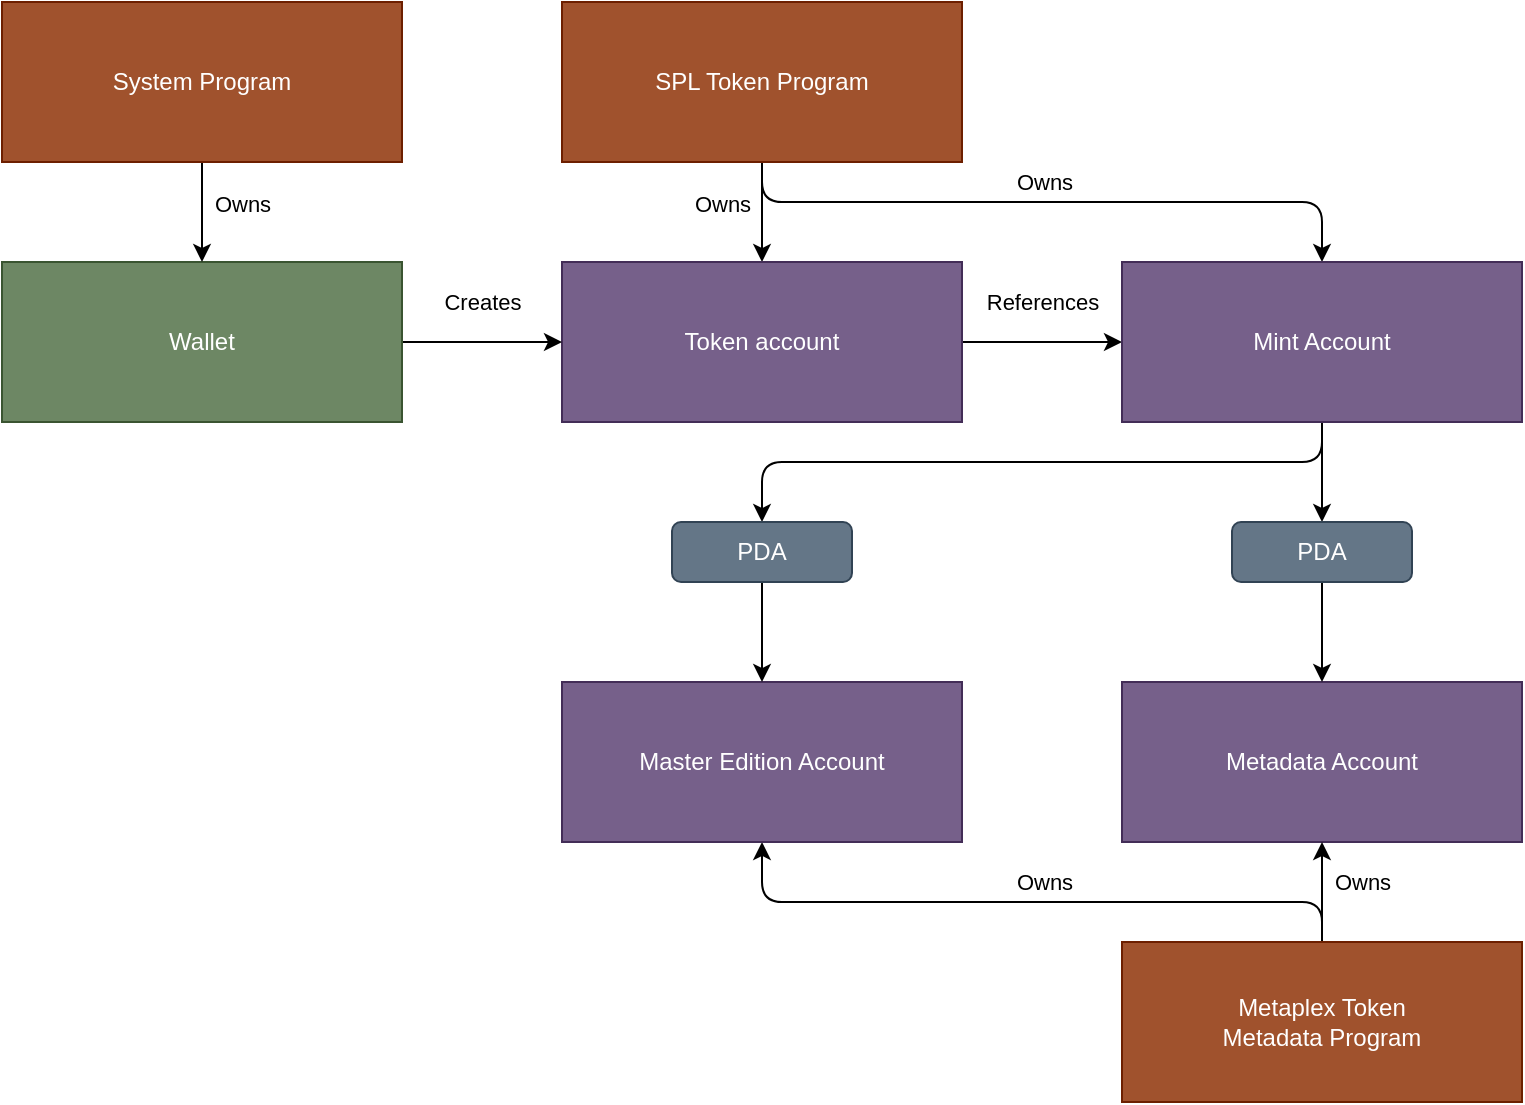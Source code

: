 <mxfile>
    <diagram id="mQmj1WX1ORdK5rH_wWy5" name="Page-1">
        <mxGraphModel dx="710" dy="606" grid="1" gridSize="10" guides="1" tooltips="1" connect="1" arrows="1" fold="1" page="1" pageScale="1" pageWidth="850" pageHeight="1100" math="0" shadow="0">
            <root>
                <mxCell id="0"/>
                <mxCell id="1" parent="0"/>
                <mxCell id="12" style="edgeStyle=none;html=1;entryX=0.5;entryY=0;entryDx=0;entryDy=0;" edge="1" parent="1" source="2" target="4">
                    <mxGeometry relative="1" as="geometry"/>
                </mxCell>
                <mxCell id="13" value="Owns" style="edgeLabel;html=1;align=center;verticalAlign=middle;resizable=0;points=[];" vertex="1" connectable="0" parent="12">
                    <mxGeometry x="-0.305" relative="1" as="geometry">
                        <mxPoint x="-20" y="3" as="offset"/>
                    </mxGeometry>
                </mxCell>
                <mxCell id="18" style="edgeStyle=orthogonalEdgeStyle;html=1;entryX=0.5;entryY=0;entryDx=0;entryDy=0;" edge="1" parent="1" source="2" target="6">
                    <mxGeometry relative="1" as="geometry">
                        <Array as="points">
                            <mxPoint x="440" y="230"/>
                            <mxPoint x="720" y="230"/>
                        </Array>
                    </mxGeometry>
                </mxCell>
                <mxCell id="19" value="Owns" style="edgeLabel;html=1;align=center;verticalAlign=middle;resizable=0;points=[];" vertex="1" connectable="0" parent="18">
                    <mxGeometry x="0.215" relative="1" as="geometry">
                        <mxPoint x="-40" y="-10" as="offset"/>
                    </mxGeometry>
                </mxCell>
                <mxCell id="2" value="SPL Token Program" style="rounded=0;whiteSpace=wrap;html=1;fillColor=#a0522d;fontColor=#ffffff;strokeColor=#6D1F00;" vertex="1" parent="1">
                    <mxGeometry x="340" y="130" width="200" height="80" as="geometry"/>
                </mxCell>
                <mxCell id="26" style="edgeStyle=orthogonalEdgeStyle;html=1;entryX=0;entryY=0.5;entryDx=0;entryDy=0;" edge="1" parent="1" source="4" target="6">
                    <mxGeometry relative="1" as="geometry"/>
                </mxCell>
                <mxCell id="27" value="References" style="edgeLabel;html=1;align=center;verticalAlign=middle;resizable=0;points=[];" vertex="1" connectable="0" parent="26">
                    <mxGeometry x="-0.262" relative="1" as="geometry">
                        <mxPoint x="10" y="-20" as="offset"/>
                    </mxGeometry>
                </mxCell>
                <mxCell id="4" value="Token account" style="rounded=0;whiteSpace=wrap;html=1;fillColor=#76608a;fontColor=#ffffff;strokeColor=#432D57;" vertex="1" parent="1">
                    <mxGeometry x="340" y="260" width="200" height="80" as="geometry"/>
                </mxCell>
                <mxCell id="14" style="edgeStyle=none;html=1;entryX=0;entryY=0.5;entryDx=0;entryDy=0;" edge="1" parent="1" source="5" target="4">
                    <mxGeometry relative="1" as="geometry"/>
                </mxCell>
                <mxCell id="15" value="Creates" style="edgeLabel;html=1;align=center;verticalAlign=middle;resizable=0;points=[];" vertex="1" connectable="0" parent="14">
                    <mxGeometry x="-0.3" relative="1" as="geometry">
                        <mxPoint x="12" y="-20" as="offset"/>
                    </mxGeometry>
                </mxCell>
                <mxCell id="5" value="Wallet" style="rounded=0;whiteSpace=wrap;html=1;fillColor=#6d8764;fontColor=#ffffff;strokeColor=#3A5431;" vertex="1" parent="1">
                    <mxGeometry x="60" y="260" width="200" height="80" as="geometry"/>
                </mxCell>
                <mxCell id="21" style="edgeStyle=orthogonalEdgeStyle;html=1;entryX=0.5;entryY=0;entryDx=0;entryDy=0;" edge="1" parent="1" source="6" target="20">
                    <mxGeometry relative="1" as="geometry"/>
                </mxCell>
                <mxCell id="32" style="edgeStyle=orthogonalEdgeStyle;html=1;entryX=0.5;entryY=0;entryDx=0;entryDy=0;" edge="1" parent="1" source="6" target="31">
                    <mxGeometry relative="1" as="geometry">
                        <Array as="points">
                            <mxPoint x="720" y="360"/>
                            <mxPoint x="440" y="360"/>
                        </Array>
                    </mxGeometry>
                </mxCell>
                <mxCell id="6" value="Mint Account" style="rounded=0;whiteSpace=wrap;html=1;fillColor=#76608a;fontColor=#ffffff;strokeColor=#432D57;" vertex="1" parent="1">
                    <mxGeometry x="620" y="260" width="200" height="80" as="geometry"/>
                </mxCell>
                <mxCell id="7" value="Metadata Account" style="rounded=0;whiteSpace=wrap;html=1;fillColor=#76608a;fontColor=#ffffff;strokeColor=#432D57;" vertex="1" parent="1">
                    <mxGeometry x="620" y="470" width="200" height="80" as="geometry"/>
                </mxCell>
                <mxCell id="24" style="edgeStyle=orthogonalEdgeStyle;html=1;entryX=0.5;entryY=1;entryDx=0;entryDy=0;" edge="1" parent="1" source="8" target="7">
                    <mxGeometry relative="1" as="geometry"/>
                </mxCell>
                <mxCell id="25" value="Owns" style="edgeLabel;html=1;align=center;verticalAlign=middle;resizable=0;points=[];" vertex="1" connectable="0" parent="24">
                    <mxGeometry x="-0.232" y="1" relative="1" as="geometry">
                        <mxPoint x="21" y="-11" as="offset"/>
                    </mxGeometry>
                </mxCell>
                <mxCell id="29" style="edgeStyle=orthogonalEdgeStyle;html=1;entryX=0.5;entryY=1;entryDx=0;entryDy=0;" edge="1" parent="1" source="8" target="28">
                    <mxGeometry relative="1" as="geometry">
                        <Array as="points">
                            <mxPoint x="720" y="580"/>
                            <mxPoint x="440" y="580"/>
                        </Array>
                    </mxGeometry>
                </mxCell>
                <mxCell id="30" value="Owns" style="edgeLabel;html=1;align=center;verticalAlign=middle;resizable=0;points=[];" vertex="1" connectable="0" parent="29">
                    <mxGeometry x="0.227" y="-5" relative="1" as="geometry">
                        <mxPoint x="43" y="-5" as="offset"/>
                    </mxGeometry>
                </mxCell>
                <mxCell id="8" value="Metaplex Token&lt;br&gt;Metadata Program" style="rounded=0;whiteSpace=wrap;html=1;fillColor=#a0522d;fontColor=#ffffff;strokeColor=#6D1F00;" vertex="1" parent="1">
                    <mxGeometry x="620" y="600" width="200" height="80" as="geometry"/>
                </mxCell>
                <mxCell id="10" style="edgeStyle=none;html=1;entryX=0.5;entryY=0;entryDx=0;entryDy=0;" edge="1" parent="1" source="9" target="5">
                    <mxGeometry relative="1" as="geometry"/>
                </mxCell>
                <mxCell id="11" value="Owns" style="edgeLabel;html=1;align=center;verticalAlign=middle;resizable=0;points=[];" vertex="1" connectable="0" parent="10">
                    <mxGeometry x="-0.493" y="-2" relative="1" as="geometry">
                        <mxPoint x="22" y="8" as="offset"/>
                    </mxGeometry>
                </mxCell>
                <mxCell id="9" value="System Program" style="rounded=0;whiteSpace=wrap;html=1;fillColor=#a0522d;strokeColor=#6D1F00;fontColor=#ffffff;" vertex="1" parent="1">
                    <mxGeometry x="60" y="130" width="200" height="80" as="geometry"/>
                </mxCell>
                <mxCell id="23" style="edgeStyle=orthogonalEdgeStyle;html=1;entryX=0.5;entryY=0;entryDx=0;entryDy=0;" edge="1" parent="1" source="20" target="7">
                    <mxGeometry relative="1" as="geometry"/>
                </mxCell>
                <mxCell id="20" value="PDA" style="rounded=1;whiteSpace=wrap;html=1;fillColor=#647687;fontColor=#ffffff;strokeColor=#314354;" vertex="1" parent="1">
                    <mxGeometry x="675" y="390" width="90" height="30" as="geometry"/>
                </mxCell>
                <mxCell id="28" value="Master Edition Account" style="rounded=0;whiteSpace=wrap;html=1;fillColor=#76608a;fontColor=#ffffff;strokeColor=#432D57;" vertex="1" parent="1">
                    <mxGeometry x="340" y="470" width="200" height="80" as="geometry"/>
                </mxCell>
                <mxCell id="33" style="edgeStyle=orthogonalEdgeStyle;html=1;entryX=0.5;entryY=0;entryDx=0;entryDy=0;" edge="1" parent="1" source="31" target="28">
                    <mxGeometry relative="1" as="geometry"/>
                </mxCell>
                <mxCell id="31" value="PDA" style="rounded=1;whiteSpace=wrap;html=1;fillColor=#647687;fontColor=#ffffff;strokeColor=#314354;" vertex="1" parent="1">
                    <mxGeometry x="395" y="390" width="90" height="30" as="geometry"/>
                </mxCell>
            </root>
        </mxGraphModel>
    </diagram>
</mxfile>